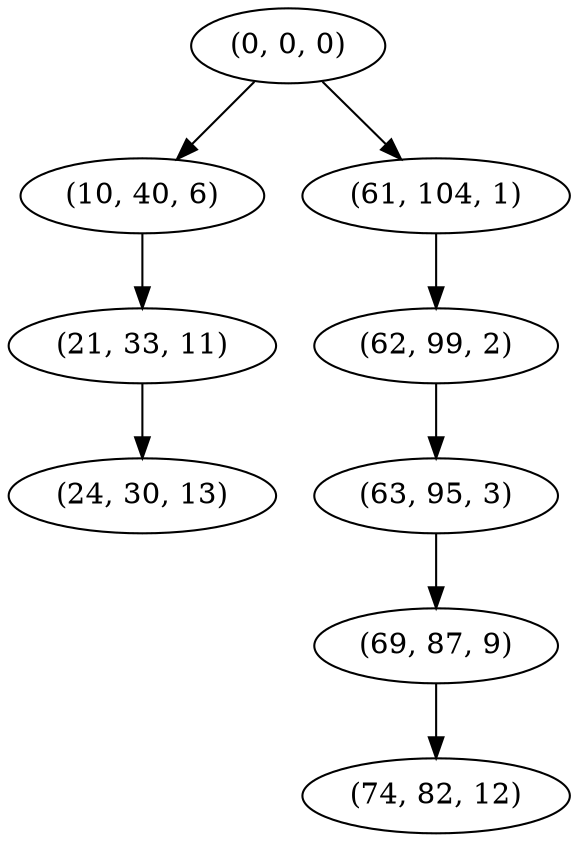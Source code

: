digraph tree {
    "(0, 0, 0)";
    "(10, 40, 6)";
    "(21, 33, 11)";
    "(24, 30, 13)";
    "(61, 104, 1)";
    "(62, 99, 2)";
    "(63, 95, 3)";
    "(69, 87, 9)";
    "(74, 82, 12)";
    "(0, 0, 0)" -> "(10, 40, 6)";
    "(0, 0, 0)" -> "(61, 104, 1)";
    "(10, 40, 6)" -> "(21, 33, 11)";
    "(21, 33, 11)" -> "(24, 30, 13)";
    "(61, 104, 1)" -> "(62, 99, 2)";
    "(62, 99, 2)" -> "(63, 95, 3)";
    "(63, 95, 3)" -> "(69, 87, 9)";
    "(69, 87, 9)" -> "(74, 82, 12)";
}
